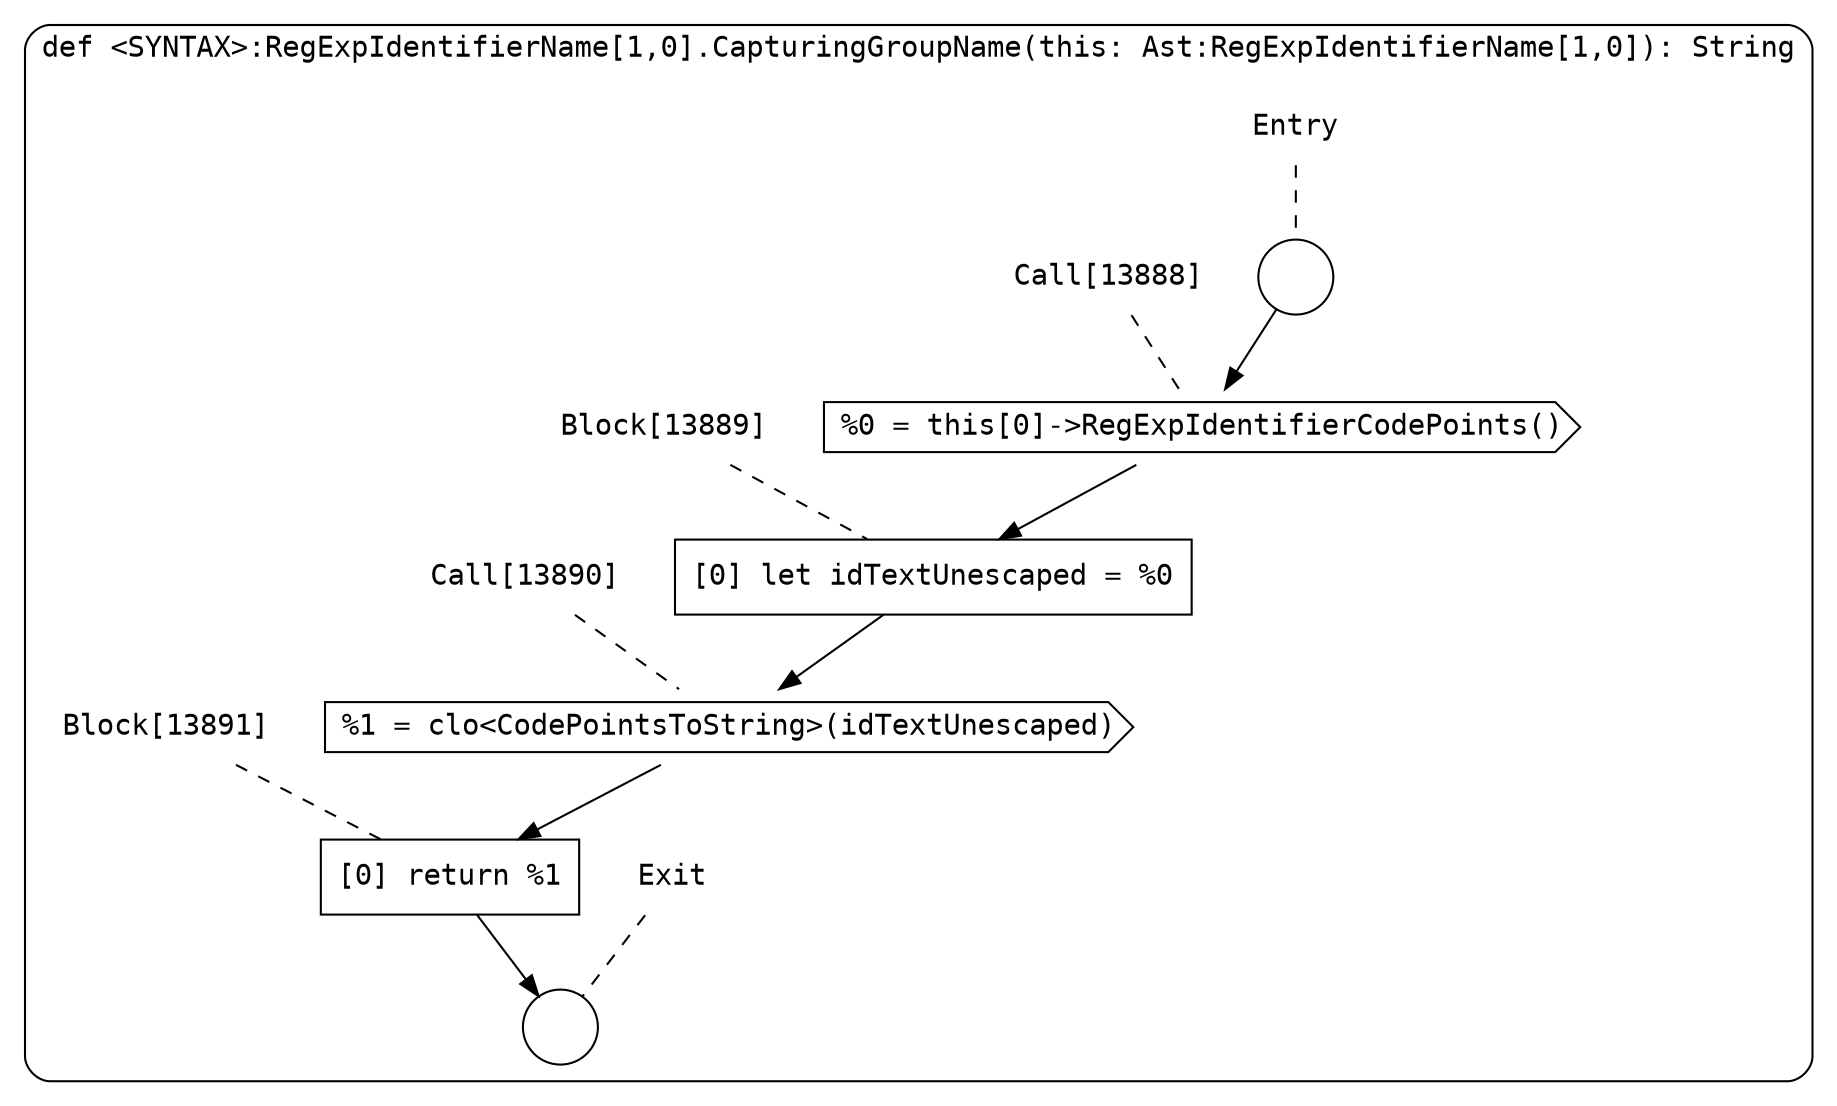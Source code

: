 digraph {
  graph [fontname = "Consolas"]
  node [fontname = "Consolas"]
  edge [fontname = "Consolas"]
  subgraph cluster2232 {
    label = "def <SYNTAX>:RegExpIdentifierName[1,0].CapturingGroupName(this: Ast:RegExpIdentifierName[1,0]): String"
    style = rounded
    cluster2232_entry_name [shape=none, label=<<font color="black">Entry</font>>]
    cluster2232_entry_name -> cluster2232_entry [arrowhead=none, color="black", style=dashed]
    cluster2232_entry [shape=circle label=" " color="black" fillcolor="white" style=filled]
    cluster2232_entry -> node13888 [color="black"]
    cluster2232_exit_name [shape=none, label=<<font color="black">Exit</font>>]
    cluster2232_exit_name -> cluster2232_exit [arrowhead=none, color="black", style=dashed]
    cluster2232_exit [shape=circle label=" " color="black" fillcolor="white" style=filled]
    node13888_name [shape=none, label=<<font color="black">Call[13888]</font>>]
    node13888_name -> node13888 [arrowhead=none, color="black", style=dashed]
    node13888 [shape=cds, label=<<font color="black">%0 = this[0]-&gt;RegExpIdentifierCodePoints()</font>> color="black" fillcolor="white", style=filled]
    node13888 -> node13889 [color="black"]
    node13889_name [shape=none, label=<<font color="black">Block[13889]</font>>]
    node13889_name -> node13889 [arrowhead=none, color="black", style=dashed]
    node13889 [shape=box, label=<<font color="black">[0] let idTextUnescaped = %0<BR ALIGN="LEFT"/></font>> color="black" fillcolor="white", style=filled]
    node13889 -> node13890 [color="black"]
    node13890_name [shape=none, label=<<font color="black">Call[13890]</font>>]
    node13890_name -> node13890 [arrowhead=none, color="black", style=dashed]
    node13890 [shape=cds, label=<<font color="black">%1 = clo&lt;CodePointsToString&gt;(idTextUnescaped)</font>> color="black" fillcolor="white", style=filled]
    node13890 -> node13891 [color="black"]
    node13891_name [shape=none, label=<<font color="black">Block[13891]</font>>]
    node13891_name -> node13891 [arrowhead=none, color="black", style=dashed]
    node13891 [shape=box, label=<<font color="black">[0] return %1<BR ALIGN="LEFT"/></font>> color="black" fillcolor="white", style=filled]
    node13891 -> cluster2232_exit [color="black"]
  }
}